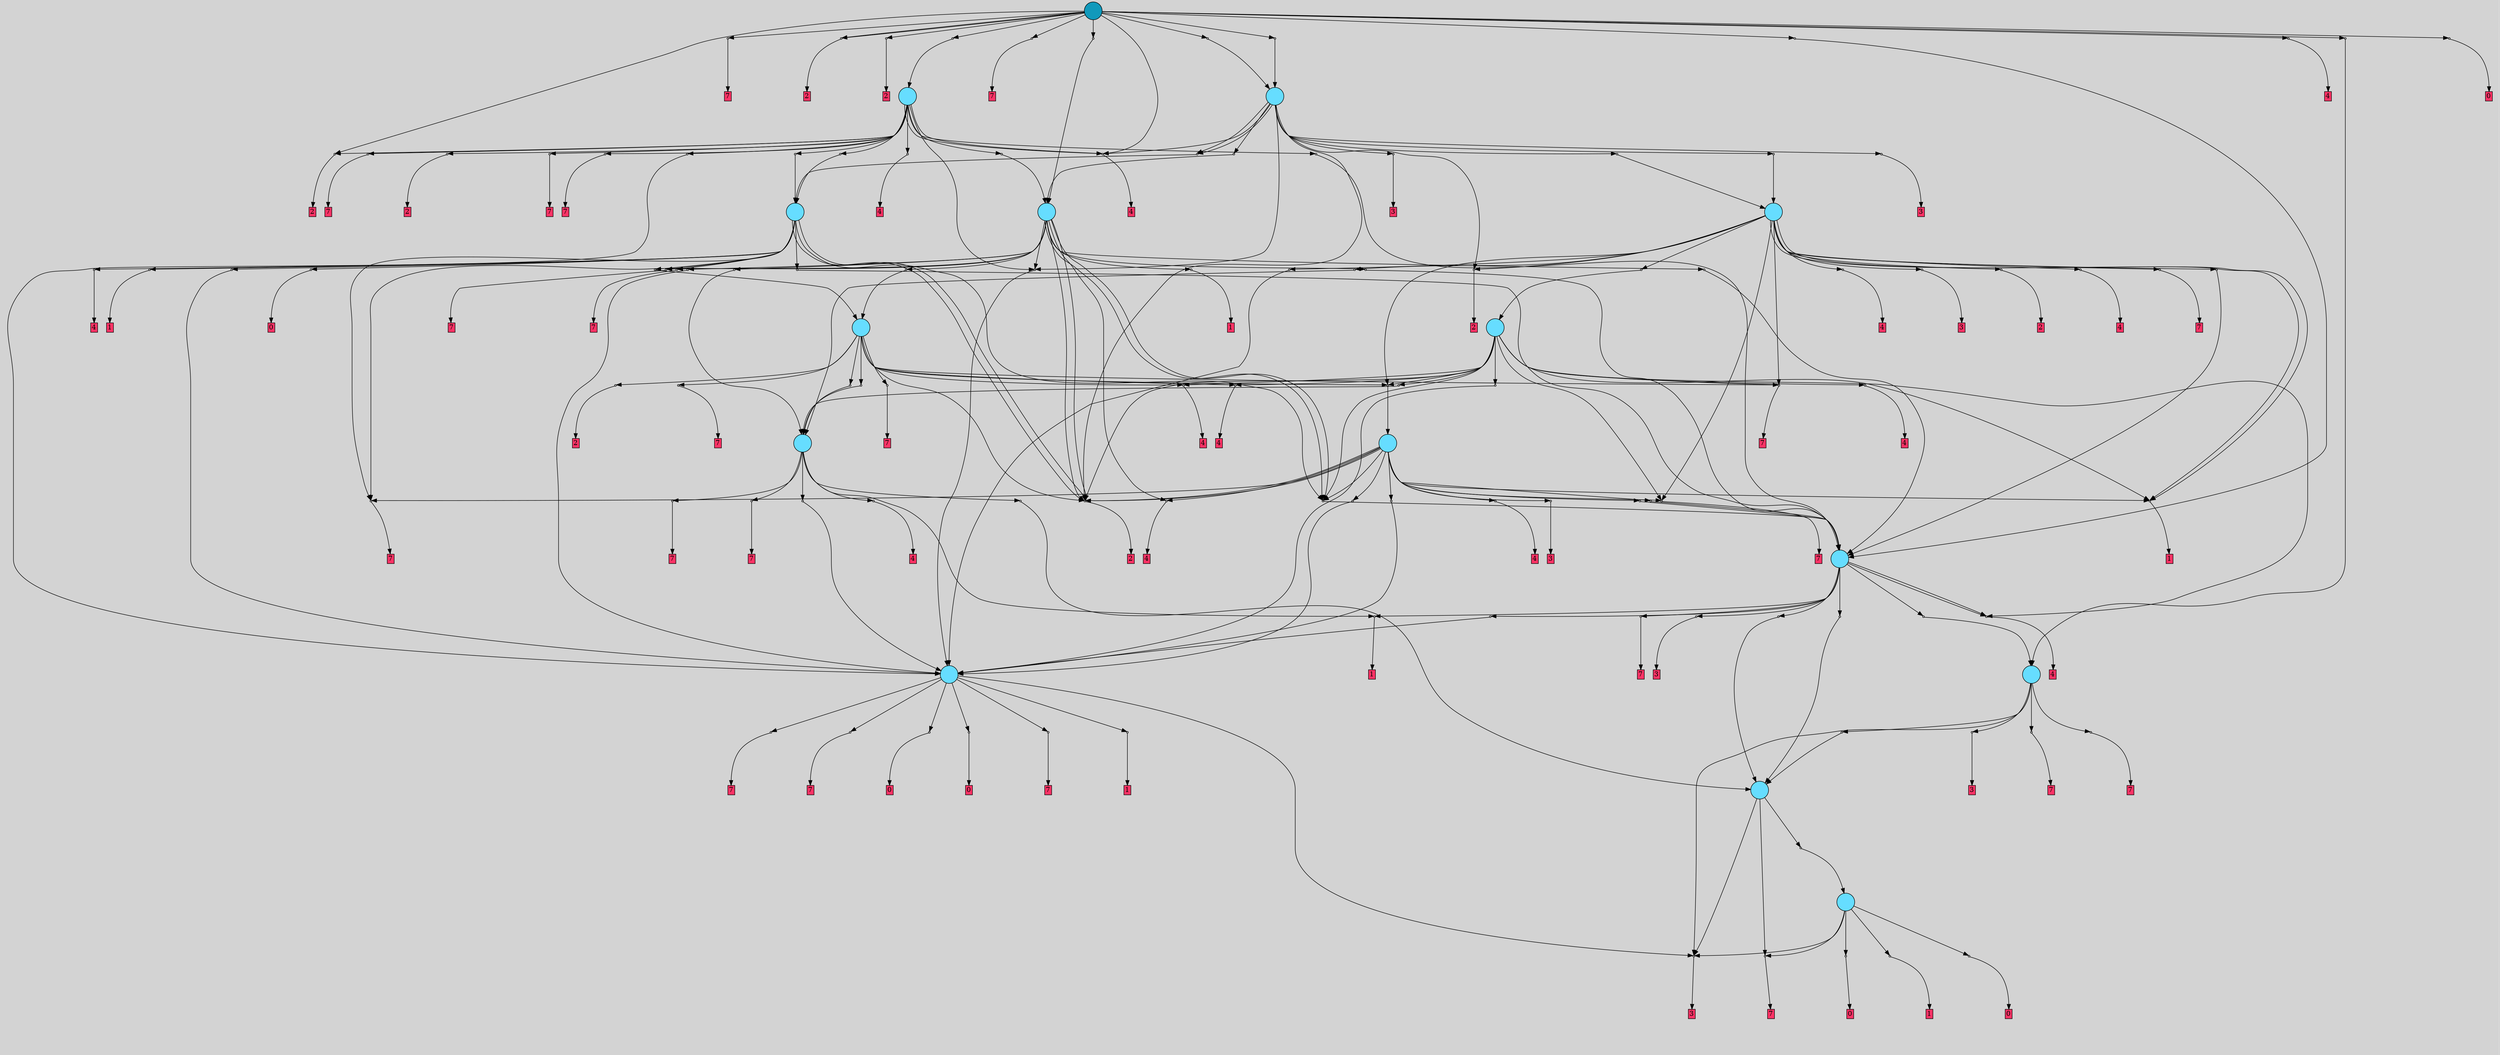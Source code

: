 // File exported with GEGELATI v1.3.1
// On the 2024-07-15 01:29:52
// With the MARL::MarlTPGGraphDotExporter
digraph{
	graph[pad = "0.212, 0.055" bgcolor = lightgray]
	node[shape=circle style = filled label = ""]
		T7202 [fillcolor="#66ddff"]
		T7214 [fillcolor="#66ddff"]
		T7224 [fillcolor="#66ddff"]
		T7238 [fillcolor="#66ddff"]
		T7292 [fillcolor="#66ddff"]
		T7295 [fillcolor="#66ddff"]
		T7431 [fillcolor="#66ddff"]
		T7435 [fillcolor="#66ddff"]
		T7449 [fillcolor="#66ddff"]
		T7476 [fillcolor="#66ddff"]
		T7501 [fillcolor="#66ddff"]
		T7512 [fillcolor="#66ddff"]
		T7742 [fillcolor="#66ddff"]
		T7767 [fillcolor="#66ddff"]
		T7969 [fillcolor="#1199bb"]
		P40337 [fillcolor="#cccccc" shape=point] //
		I40337 [shape=box style=invis label="5|1&1|2#2|5&#92;n3|7&4|0#1|4&#92;n5|2&3|5#3|5&#92;n3|3&2|3#1|7&#92;n2|0&1|6#2|1&#92;n3|7&4|4#2|6&#92;n0|6&0|5#2|0&#92;n0|2&0|2#3|5&#92;n2|7&3|4#4|6&#92;n1|3&2|6#0|6&#92;n"]
		P40337 -> I40337[style=invis]
		A29370 [fillcolor="#ff3366" shape=box margin=0.03 width=0 height=0 label="0"]
		T7202 -> P40337 -> A29370
		P40338 [fillcolor="#cccccc" shape=point] //
		I40338 [shape=box style=invis label="3|3&4|7#3|7&#92;n1|3&4|5#4|1&#92;n5|0&3|2#2|3&#92;n"]
		P40338 -> I40338[style=invis]
		A29371 [fillcolor="#ff3366" shape=box margin=0.03 width=0 height=0 label="1"]
		T7202 -> P40338 -> A29371
		P40339 [fillcolor="#cccccc" shape=point] //
		I40339 [shape=box style=invis label="2|0&3|1#2|4&#92;n2|6&4|2#2|3&#92;n5|6&1|2#3|2&#92;n1|2&2|7#2|0&#92;n8|4&2|7#2|1&#92;n0|0&1|2#3|5&#92;n8|4&1|4#0|6&#92;n1|7&0|2#0|1&#92;n5|1&0|5#0|5&#92;n3|6&1|7#3|6&#92;n"]
		P40339 -> I40339[style=invis]
		A29372 [fillcolor="#ff3366" shape=box margin=0.03 width=0 height=0 label="3"]
		T7202 -> P40339 -> A29372
		P40340 [fillcolor="#cccccc" shape=point] //
		I40340 [shape=box style=invis label="8|7&4|3#3|1&#92;n1|2&4|0#0|6&#92;n4|0&3|5#2|3&#92;n4|2&0|4#3|7&#92;n2|0&2|4#0|7&#92;n3|3&3|5#3|7&#92;n0|3&1|7#0|5&#92;n0|1&1|2#1|4&#92;n8|3&4|6#1|2&#92;n4|3&1|5#4|5&#92;n"]
		P40340 -> I40340[style=invis]
		A29373 [fillcolor="#ff3366" shape=box margin=0.03 width=0 height=0 label="7"]
		T7202 -> P40340 -> A29373
		P40341 [fillcolor="#cccccc" shape=point] //
		I40341 [shape=box style=invis label="5|1&1|2#2|5&#92;n3|7&4|0#1|4&#92;n5|2&3|5#3|5&#92;n3|3&2|3#1|7&#92;n2|0&1|6#2|1&#92;n2|7&3|4#4|6&#92;n0|6&0|5#2|0&#92;n0|2&0|2#3|5&#92;n3|7&4|4#2|6&#92;n1|3&0|6#0|6&#92;n"]
		P40341 -> I40341[style=invis]
		A29374 [fillcolor="#ff3366" shape=box margin=0.03 width=0 height=0 label="0"]
		T7202 -> P40341 -> A29374
		P40342 [fillcolor="#cccccc" shape=point] //
		I40342 [shape=box style=invis label="3|7&4|0#1|4&#92;n5|2&3|5#3|5&#92;n1|3&2|6#0|6&#92;n2|0&1|6#2|1&#92;n5|0&2|2#3|6&#92;n3|4&4|4#2|6&#92;n3|3&2|3#1|7&#92;n2|0&4|4#4|6&#92;n0|2&0|2#3|5&#92;n"]
		P40342 -> I40342[style=invis]
		T7214 -> P40342 -> T7202
		T7214 -> P40339
		T7214 -> P40340
		P40343 [fillcolor="#cccccc" shape=point] //
		I40343 [shape=box style=invis label="5|4&4|6#0|6&#92;n3|0&2|1#1|3&#92;n8|4&0|2#2|2&#92;n"]
		P40343 -> I40343[style=invis]
		A29375 [fillcolor="#ff3366" shape=box margin=0.03 width=0 height=0 label="0"]
		T7224 -> P40343 -> A29375
		P40344 [fillcolor="#cccccc" shape=point] //
		I40344 [shape=box style=invis label="5|1&4|1#1|3&#92;n0|5&0|2#3|7&#92;n0|3&0|5#0|1&#92;n4|6&0|3#3|3&#92;n1|1&0|1#3|7&#92;n7|0&2|1#0|5&#92;n3|5&2|0#2|7&#92;n7|4&0|7#4|5&#92;n"]
		P40344 -> I40344[style=invis]
		A29376 [fillcolor="#ff3366" shape=box margin=0.03 width=0 height=0 label="7"]
		T7224 -> P40344 -> A29376
		P40345 [fillcolor="#cccccc" shape=point] //
		I40345 [shape=box style=invis label="5|1&4|1#1|3&#92;n0|1&0|4#1|4&#92;n7|4&0|7#4|5&#92;n0|5&0|2#3|6&#92;n1|1&0|1#3|7&#92;n7|0&2|1#0|7&#92;n3|5&2|0#2|7&#92;n0|3&0|5#0|1&#92;n"]
		P40345 -> I40345[style=invis]
		A29377 [fillcolor="#ff3366" shape=box margin=0.03 width=0 height=0 label="7"]
		T7224 -> P40345 -> A29377
		T7224 -> P40339
		P40346 [fillcolor="#cccccc" shape=point] //
		I40346 [shape=box style=invis label="2|3&4|7#3|7&#92;n8|2&4|5#1|7&#92;n3|0&3|2#1|3&#92;n"]
		P40346 -> I40346[style=invis]
		A29378 [fillcolor="#ff3366" shape=box margin=0.03 width=0 height=0 label="1"]
		T7224 -> P40346 -> A29378
		P40347 [fillcolor="#cccccc" shape=point] //
		I40347 [shape=box style=invis label="5|1&1|2#2|5&#92;n3|7&4|0#1|4&#92;n5|2&3|5#3|5&#92;n2|7&3|4#4|6&#92;n2|0&1|6#2|1&#92;n3|7&4|4#2|6&#92;n0|6&0|5#2|0&#92;n0|2&0|7#3|5&#92;n3|3&2|3#1|7&#92;n1|3&2|6#0|6&#92;n"]
		P40347 -> I40347[style=invis]
		A29379 [fillcolor="#ff3366" shape=box margin=0.03 width=0 height=0 label="7"]
		T7224 -> P40347 -> A29379
		P40348 [fillcolor="#cccccc" shape=point] //
		I40348 [shape=box style=invis label="5|1&1|2#2|5&#92;n3|7&4|0#1|4&#92;n5|2&3|5#3|5&#92;n3|3&2|3#1|7&#92;n2|0&1|6#2|1&#92;n3|4&4|4#2|6&#92;n1|3&2|6#0|6&#92;n2|7&3|4#4|6&#92;n0|2&0|2#3|5&#92;n"]
		P40348 -> I40348[style=invis]
		A29380 [fillcolor="#ff3366" shape=box margin=0.03 width=0 height=0 label="0"]
		T7224 -> P40348 -> A29380
		P40349 [fillcolor="#cccccc" shape=point] //
		I40349 [shape=box style=invis label="3|0&2|1#4|3&#92;n5|4&4|6#0|6&#92;n2|1&0|7#0|6&#92;n8|4&3|2#2|2&#92;n"]
		P40349 -> I40349[style=invis]
		T7238 -> P40349 -> T7214
		P40350 [fillcolor="#cccccc" shape=point] //
		I40350 [shape=box style=invis label="2|0&3|1#2|4&#92;n2|6&4|2#2|3&#92;n5|5&2|7#3|7&#92;n5|6&1|2#3|2&#92;n1|2&2|7#2|0&#92;n8|4&1|4#0|6&#92;n0|0&1|2#3|5&#92;n8|4&2|7#2|1&#92;n5|1&0|5#0|5&#92;n3|6&1|7#3|6&#92;n"]
		P40350 -> I40350[style=invis]
		A29381 [fillcolor="#ff3366" shape=box margin=0.03 width=0 height=0 label="3"]
		T7238 -> P40350 -> A29381
		P40351 [fillcolor="#cccccc" shape=point] //
		I40351 [shape=box style=invis label="5|1&4|1#1|3&#92;n3|5&2|0#2|7&#92;n7|4&0|1#4|5&#92;n3|4&4|6#0|4&#92;n0|5&0|2#3|6&#92;n1|1&0|1#3|7&#92;n7|0&2|1#0|7&#92;n0|1&0|4#1|4&#92;n"]
		P40351 -> I40351[style=invis]
		A29382 [fillcolor="#ff3366" shape=box margin=0.03 width=0 height=0 label="7"]
		T7238 -> P40351 -> A29382
		T7238 -> P40339
		P40352 [fillcolor="#cccccc" shape=point] //
		I40352 [shape=box style=invis label="5|1&4|1#1|5&#92;n3|5&2|0#2|7&#92;n0|3&0|5#0|1&#92;n4|6&0|3#3|3&#92;n0|4&1|6#1|2&#92;n1|1&0|1#3|7&#92;n7|0&2|1#0|5&#92;n0|5&0|2#3|7&#92;n"]
		P40352 -> I40352[style=invis]
		A29383 [fillcolor="#ff3366" shape=box margin=0.03 width=0 height=0 label="7"]
		T7238 -> P40352 -> A29383
		P40353 [fillcolor="#cccccc" shape=point] //
		I40353 [shape=box style=invis label="7|4&0|7#4|5&#92;n0|6&2|2#2|6&#92;n0|3&0|5#0|1&#92;n5|1&4|1#1|3&#92;n1|1&0|6#3|7&#92;n0|0&2|1#0|5&#92;n3|5&2|0#2|7&#92;n4|1&0|7#0|3&#92;n5|3&1|6#1|1&#92;n"]
		P40353 -> I40353[style=invis]
		A29384 [fillcolor="#ff3366" shape=box margin=0.03 width=0 height=0 label="7"]
		T7292 -> P40353 -> A29384
		P40354 [fillcolor="#cccccc" shape=point] //
		I40354 [shape=box style=invis label="2|6&0|6#3|4&#92;n3|0&2|1#1|3&#92;n5|3&4|6#0|6&#92;n1|3&2|7#0|6&#92;n0|5&2|6#2|6&#92;n"]
		P40354 -> I40354[style=invis]
		T7292 -> P40354 -> T7214
		P40355 [fillcolor="#cccccc" shape=point] //
		I40355 [shape=box style=invis label="3|0&2|5#0|4&#92;n6|4&1|3#0|4&#92;n2|2&3|5#1|0&#92;n8|5&1|2#4|6&#92;n0|4&1|0#3|4&#92;n1|6&4|7#0|1&#92;n"]
		P40355 -> I40355[style=invis]
		A29385 [fillcolor="#ff3366" shape=box margin=0.03 width=0 height=0 label="4"]
		T7292 -> P40355 -> A29385
		P40356 [fillcolor="#cccccc" shape=point] //
		I40356 [shape=box style=invis label="7|2&1|3#1|2&#92;n5|3&0|1#0|6&#92;n1|1&2|7#0|6&#92;n0|5&2|6#2|6&#92;n2|6&2|6#3|4&#92;n0|5&0|5#4|5&#92;n"]
		P40356 -> I40356[style=invis]
		T7292 -> P40356 -> T7224
		P40357 [fillcolor="#cccccc" shape=point] //
		I40357 [shape=box style=invis label="2|6&4|3#2|6&#92;n4|6&0|4#2|5&#92;n6|6&4|2#2|1&#92;n8|5&0|3#4|4&#92;n1|3&4|5#4|1&#92;n"]
		P40357 -> I40357[style=invis]
		A29386 [fillcolor="#ff3366" shape=box margin=0.03 width=0 height=0 label="1"]
		T7292 -> P40357 -> A29386
		P40358 [fillcolor="#cccccc" shape=point] //
		I40358 [shape=box style=invis label="0|1&0|4#1|4&#92;n7|4&0|1#4|5&#92;n3|4&4|6#0|4&#92;n0|5&0|2#3|6&#92;n1|1&0|1#3|7&#92;n7|0&2|1#0|7&#92;n3|4&2|0#2|7&#92;n"]
		P40358 -> I40358[style=invis]
		A29387 [fillcolor="#ff3366" shape=box margin=0.03 width=0 height=0 label="7"]
		T7292 -> P40358 -> A29387
		P40359 [fillcolor="#cccccc" shape=point] //
		I40359 [shape=box style=invis label="2|0&3|1#2|4&#92;n2|6&4|2#2|3&#92;n5|6&1|2#3|2&#92;n1|2&2|7#2|0&#92;n8|0&2|7#2|1&#92;n0|0&1|2#3|5&#92;n8|4&1|4#0|6&#92;n1|7&0|2#0|1&#92;n3|6&1|7#3|6&#92;n5|1&0|5#0|5&#92;n"]
		P40359 -> I40359[style=invis]
		A29388 [fillcolor="#ff3366" shape=box margin=0.03 width=0 height=0 label="3"]
		T7295 -> P40359 -> A29388
		P40360 [fillcolor="#cccccc" shape=point] //
		I40360 [shape=box style=invis label="7|4&0|0#4|5&#92;n4|6&0|3#3|3&#92;n0|6&2|2#2|5&#92;n1|0&2|4#0|4&#92;n0|0&2|1#0|5&#92;n0|3&0|5#0|1&#92;n3|5&2|0#3|7&#92;n0|5&0|2#3|7&#92;n5|1&4|1#1|3&#92;n"]
		P40360 -> I40360[style=invis]
		A29389 [fillcolor="#ff3366" shape=box margin=0.03 width=0 height=0 label="7"]
		T7295 -> P40360 -> A29389
		P40361 [fillcolor="#cccccc" shape=point] //
		I40361 [shape=box style=invis label="3|0&2|5#0|4&#92;n0|4&1|0#4|4&#92;n2|2&3|5#1|0&#92;n8|5&1|2#4|6&#92;n1|6&2|7#0|1&#92;n6|4&1|3#0|4&#92;n"]
		P40361 -> I40361[style=invis]
		A29390 [fillcolor="#ff3366" shape=box margin=0.03 width=0 height=0 label="4"]
		T7295 -> P40361 -> A29390
		T7295 -> P40357
		P40362 [fillcolor="#cccccc" shape=point] //
		I40362 [shape=box style=invis label="3|4&2|1#1|5&#92;n5|4&4|6#0|6&#92;n4|2&3|3#1|2&#92;n"]
		P40362 -> I40362[style=invis]
		T7295 -> P40362 -> T7214
		P40363 [fillcolor="#cccccc" shape=point] //
		I40363 [shape=box style=invis label="8|0&1|3#4|1&#92;n6|4&3|2#1|5&#92;n3|0&4|7#3|6&#92;n3|6&4|7#4|6&#92;n5|5&3|2#2|3&#92;n6|5&0|2#4|6&#92;n"]
		P40363 -> I40363[style=invis]
		T7295 -> P40363 -> T7238
		P40364 [fillcolor="#cccccc" shape=point] //
		I40364 [shape=box style=invis label="4|1&3|2#4|7&#92;n0|5&2|6#2|6&#92;n7|2&1|3#1|2&#92;n1|1&2|7#0|6&#92;n5|3&0|6#0|6&#92;n5|6&2|6#3|4&#92;n"]
		P40364 -> I40364[style=invis]
		T7295 -> P40364 -> T7224
		P40365 [fillcolor="#cccccc" shape=point] //
		I40365 [shape=box style=invis label="5|4&4|6#0|6&#92;n3|0&2|6#1|3&#92;n2|5&3|3#0|0&#92;n"]
		P40365 -> I40365[style=invis]
		T7295 -> P40365 -> T7214
		T7295 -> P40361
		P40366 [fillcolor="#cccccc" shape=point] //
		I40366 [shape=box style=invis label="5|3&4|5#0|2&#92;n7|3&3|1#1|0&#92;n6|5&1|5#4|0&#92;n2|5&4|1#1|6&#92;n1|7&1|1#4|2&#92;n2|0&0|7#2|5&#92;n5|6&4|2#3|2&#92;n4|3&4|3#4|6&#92;n0|4&1|2#1|5&#92;n5|4&2|0#4|6&#92;n"]
		P40366 -> I40366[style=invis]
		A29391 [fillcolor="#ff3366" shape=box margin=0.03 width=0 height=0 label="7"]
		T7431 -> P40366 -> A29391
		P40367 [fillcolor="#cccccc" shape=point] //
		I40367 [shape=box style=invis label="0|5&4|0#3|4&#92;n3|1&1|3#4|6&#92;n2|0&0|1#2|5&#92;n6|5&2|4#4|4&#92;n3|6&1|7#0|6&#92;n2|5&4|1#1|6&#92;n5|3&4|5#0|2&#92;n5|6&1|2#0|2&#92;n2|6&3|6#0|0&#92;n5|5&4|0#4|5&#92;n"]
		P40367 -> I40367[style=invis]
		A29392 [fillcolor="#ff3366" shape=box margin=0.03 width=0 height=0 label="2"]
		T7431 -> P40367 -> A29392
		P40368 [fillcolor="#cccccc" shape=point] //
		I40368 [shape=box style=invis label="2|3&4|7#3|7&#92;n2|6&4|3#4|5&#92;n8|2&4|5#1|7&#92;n3|0&3|2#1|3&#92;n"]
		P40368 -> I40368[style=invis]
		A29393 [fillcolor="#ff3366" shape=box margin=0.03 width=0 height=0 label="1"]
		T7431 -> P40368 -> A29393
		P40369 [fillcolor="#cccccc" shape=point] //
		I40369 [shape=box style=invis label="3|0&2|5#0|4&#92;n6|4&1|3#0|4&#92;n8|5&1|2#4|6&#92;n2|7&3|5#1|0&#92;n0|4&1|0#3|4&#92;n1|6&4|7#0|1&#92;n"]
		P40369 -> I40369[style=invis]
		A29394 [fillcolor="#ff3366" shape=box margin=0.03 width=0 height=0 label="4"]
		T7431 -> P40369 -> A29394
		P40370 [fillcolor="#cccccc" shape=point] //
		I40370 [shape=box style=invis label="4|4&1|0#4|4&#92;n8|5&1|2#4|6&#92;n1|0&2|7#0|1&#92;n3|0&2|5#0|4&#92;n4|7&1|2#0|5&#92;n"]
		P40370 -> I40370[style=invis]
		A29395 [fillcolor="#ff3366" shape=box margin=0.03 width=0 height=0 label="4"]
		T7431 -> P40370 -> A29395
		P40371 [fillcolor="#cccccc" shape=point] //
		I40371 [shape=box style=invis label="2|0&3|1#2|4&#92;n1|7&0|2#0|4&#92;n0|0&1|2#3|5&#92;n2|6&4|2#2|3&#92;n3|5&1|7#3|6&#92;n0|5&1|2#1|1&#92;n8|0&2|7#2|1&#92;n5|6&1|2#3|2&#92;n7|0&3|7#4|2&#92;n"]
		P40371 -> I40371[style=invis]
		T7431 -> P40371 -> T7295
		P40372 [fillcolor="#cccccc" shape=point] //
		I40372 [shape=box style=invis label="7|4&0|6#4|5&#92;n1|1&0|6#3|7&#92;n0|3&0|5#1|1&#92;n3|7&4|0#2|7&#92;n3|5&3|7#2|6&#92;n0|0&2|1#0|5&#92;n4|1&0|0#0|3&#92;n0|5&0|2#3|7&#92;n5|1&4|1#1|3&#92;n"]
		P40372 -> I40372[style=invis]
		A29396 [fillcolor="#ff3366" shape=box margin=0.03 width=0 height=0 label="7"]
		T7431 -> P40372 -> A29396
		P40373 [fillcolor="#cccccc" shape=point] //
		I40373 [shape=box style=invis label="2|0&2|6#1|5&#92;n5|1&3|5#0|0&#92;n3|6&1|6#0|6&#92;n2|6&1|1#2|0&#92;n5|2&4|1#2|3&#92;n5|3&4|5#0|2&#92;n7|6&4|2#1|3&#92;n6|5&1|5#4|0&#92;n2|3&4|6#1|6&#92;n2|4&1|4#4|4&#92;n"]
		P40373 -> I40373[style=invis]
		A29397 [fillcolor="#ff3366" shape=box margin=0.03 width=0 height=0 label="3"]
		T7431 -> P40373 -> A29397
		P40374 [fillcolor="#cccccc" shape=point] //
		I40374 [shape=box style=invis label="5|1&0|0#0|5&#92;n5|6&1|2#3|2&#92;n2|0&3|1#2|4&#92;n2|6&4|2#1|3&#92;n1|2&2|7#2|0&#92;n0|0&1|2#3|5&#92;n8|0&2|7#2|1&#92;n3|6&1|7#3|6&#92;n1|7&0|2#0|1&#92;n7|0&3|7#4|5&#92;n"]
		P40374 -> I40374[style=invis]
		T7431 -> P40374 -> T7295
		T7431 -> P40367
		P40375 [fillcolor="#cccccc" shape=point] //
		I40375 [shape=box style=invis label="3|5&3|0#3|7&#92;n7|0&1|7#3|3&#92;n4|5&2|6#1|3&#92;n5|3&0|1#0|4&#92;n1|7&1|3#1|7&#92;n7|2&4|6#1|2&#92;n2|3&2|1#3|7&#92;n2|0&2|6#4|3&#92;n"]
		P40375 -> I40375[style=invis]
		T7431 -> P40375 -> T7224
		P40376 [fillcolor="#cccccc" shape=point] //
		I40376 [shape=box style=invis label="3|5&3|0#3|7&#92;n7|0&1|7#3|3&#92;n4|5&2|6#1|1&#92;n5|3&0|1#0|4&#92;n7|2&4|6#1|2&#92;n1|7&1|3#1|7&#92;n2|3&2|1#3|7&#92;n2|0&2|6#4|3&#92;n"]
		P40376 -> I40376[style=invis]
		T7431 -> P40376 -> T7224
		P40377 [fillcolor="#cccccc" shape=point] //
		I40377 [shape=box style=invis label="2|0&3|1#2|4&#92;n5|6&1|2#3|2&#92;n7|0&3|7#4|2&#92;n2|6&4|2#2|3&#92;n1|2&2|7#2|0&#92;n0|0&1|2#3|5&#92;n8|0&2|7#2|1&#92;n1|7&0|2#0|1&#92;n3|6&1|7#3|6&#92;n5|1&0|0#0|5&#92;n"]
		P40377 -> I40377[style=invis]
		T7431 -> P40377 -> T7295
		T7435 -> P40368
		P40378 [fillcolor="#cccccc" shape=point] //
		I40378 [shape=box style=invis label="5|3&0|1#0|4&#92;n3|0&3|5#3|7&#92;n5|6&0|5#3|3&#92;n7|2&3|0#3|3&#92;n1|2&0|5#3|7&#92;n4|1&2|1#4|0&#92;n"]
		P40378 -> I40378[style=invis]
		T7435 -> P40378 -> T7224
		P40379 [fillcolor="#cccccc" shape=point] //
		I40379 [shape=box style=invis label="3|0&2|5#0|4&#92;n6|4&1|3#0|4&#92;n2|7&3|5#1|0&#92;n5|7&2|7#1|5&#92;n8|5&1|2#4|6&#92;n0|4&1|0#3|4&#92;n1|6&3|7#0|1&#92;n"]
		P40379 -> I40379[style=invis]
		A29398 [fillcolor="#ff3366" shape=box margin=0.03 width=0 height=0 label="4"]
		T7435 -> P40379 -> A29398
		P40380 [fillcolor="#cccccc" shape=point] //
		I40380 [shape=box style=invis label="7|4&0|6#4|5&#92;n0|3&0|5#1|1&#92;n3|7&4|0#2|7&#92;n5|5&3|7#2|6&#92;n0|5&0|2#3|7&#92;n4|1&0|0#0|3&#92;n0|0&2|1#0|5&#92;n5|1&4|1#1|3&#92;n"]
		P40380 -> I40380[style=invis]
		A29399 [fillcolor="#ff3366" shape=box margin=0.03 width=0 height=0 label="7"]
		T7435 -> P40380 -> A29399
		P40381 [fillcolor="#cccccc" shape=point] //
		I40381 [shape=box style=invis label="3|0&0|5#0|4&#92;n6|4&4|7#4|4&#92;n0|4&1|0#4|4&#92;n8|0&4|3#2|5&#92;n2|2&3|5#1|0&#92;n8|5&1|2#4|6&#92;n1|6&2|7#0|1&#92;n"]
		P40381 -> I40381[style=invis]
		T7435 -> P40381 -> T7431
		P40382 [fillcolor="#cccccc" shape=point] //
		I40382 [shape=box style=invis label="8|5&1|2#4|6&#92;n6|4&1|3#0|5&#92;n2|2&3|5#4|0&#92;n3|0&2|5#0|4&#92;n0|4&1|0#4|4&#92;n"]
		P40382 -> I40382[style=invis]
		A29400 [fillcolor="#ff3366" shape=box margin=0.03 width=0 height=0 label="4"]
		T7435 -> P40382 -> A29400
		T7435 -> P40367
		T7435 -> P40377
		P40383 [fillcolor="#cccccc" shape=point] //
		I40383 [shape=box style=invis label="2|5&3|1#2|4&#92;n5|6&1|2#3|2&#92;n8|0&2|7#2|1&#92;n3|6&1|7#3|6&#92;n0|0&1|2#3|5&#92;n1|7&0|2#0|1&#92;n2|6&4|2#2|4&#92;n7|0&3|7#4|1&#92;n5|1&0|0#0|4&#92;n"]
		P40383 -> I40383[style=invis]
		T7435 -> P40383 -> T7292
		T7435 -> P40372
		T7435 -> P40361
		P40384 [fillcolor="#cccccc" shape=point] //
		I40384 [shape=box style=invis label="3|0&2|5#0|4&#92;n0|4&1|0#4|4&#92;n2|2&3|5#1|0&#92;n6|0&1|3#0|4&#92;n1|6&2|7#0|1&#92;n8|5&1|2#4|6&#92;n"]
		P40384 -> I40384[style=invis]
		A29401 [fillcolor="#ff3366" shape=box margin=0.03 width=0 height=0 label="4"]
		T7435 -> P40384 -> A29401
		T7449 -> P40379
		T7449 -> P40380
		T7449 -> P40381
		P40385 [fillcolor="#cccccc" shape=point] //
		I40385 [shape=box style=invis label="0|5&1|0#3|4&#92;n5|6&1|7#3|0&#92;n2|0&0|1#2|5&#92;n5|5&4|0#4|5&#92;n3|6&1|7#0|6&#92;n2|5&4|1#1|6&#92;n5|3&4|5#0|2&#92;n5|6&1|2#0|2&#92;n2|6&3|6#0|0&#92;n6|5&2|4#4|4&#92;n"]
		P40385 -> I40385[style=invis]
		A29402 [fillcolor="#ff3366" shape=box margin=0.03 width=0 height=0 label="2"]
		T7449 -> P40385 -> A29402
		P40386 [fillcolor="#cccccc" shape=point] //
		I40386 [shape=box style=invis label="2|5&3|1#2|4&#92;n8|0&2|7#2|1&#92;n5|6&1|2#3|2&#92;n3|6&1|7#3|6&#92;n0|2&1|2#3|5&#92;n2|6&4|2#2|4&#92;n7|0&3|7#4|1&#92;n5|1&0|0#0|4&#92;n"]
		P40386 -> I40386[style=invis]
		T7449 -> P40386 -> T7292
		T7449 -> P40384
		P40387 [fillcolor="#cccccc" shape=point] //
		I40387 [shape=box style=invis label="4|1&0|7#0|3&#92;n8|3&0|5#0|1&#92;n7|4&0|7#4|5&#92;n6|0&4|7#2|0&#92;n0|0&2|1#0|1&#92;n6|7&3|4#4|4&#92;n1|1&0|6#1|1&#92;n0|6&2|0#2|6&#92;n"]
		P40387 -> I40387[style=invis]
		A29403 [fillcolor="#ff3366" shape=box margin=0.03 width=0 height=0 label="7"]
		T7449 -> P40387 -> A29403
		P40388 [fillcolor="#cccccc" shape=point] //
		I40388 [shape=box style=invis label="5|0&4|1#1|3&#92;n6|0&4|7#2|0&#92;n8|3&0|5#0|1&#92;n7|4&0|7#4|5&#92;n0|0&2|1#0|5&#92;n5|0&0|6#1|5&#92;n4|1&0|7#0|3&#92;n1|1&0|6#1|7&#92;n0|6&2|0#2|6&#92;n"]
		P40388 -> I40388[style=invis]
		A29404 [fillcolor="#ff3366" shape=box margin=0.03 width=0 height=0 label="7"]
		T7449 -> P40388 -> A29404
		P40389 [fillcolor="#cccccc" shape=point] //
		I40389 [shape=box style=invis label="1|6&3|7#4|1&#92;n8|4&2|7#2|1&#92;n8|4&1|1#0|6&#92;n3|4&1|1#1|5&#92;n5|6&1|2#3|2&#92;n5|0&4|3#0|0&#92;n0|4&0|7#3|2&#92;n5|1&1|5#4|3&#92;n5|3&0|1#0|0&#92;n7|3&3|2#1|2&#92;n"]
		P40389 -> I40389[style=invis]
		T7449 -> P40389 -> T7292
		T7449 -> P40367
		T7476 -> P40368
		P40390 [fillcolor="#cccccc" shape=point] //
		I40390 [shape=box style=invis label="1|2&0|5#3|7&#92;n3|0&3|5#3|7&#92;n1|0&1|3#4|1&#92;n5|6&0|5#3|3&#92;n4|1&2|3#4|0&#92;n"]
		P40390 -> I40390[style=invis]
		T7476 -> P40390 -> T7224
		T7476 -> P40380
		T7476 -> P40381
		P40391 [fillcolor="#cccccc" shape=point] //
		I40391 [shape=box style=invis label="0|5&4|0#3|4&#92;n5|3&4|5#0|2&#92;n2|6&3|6#0|0&#92;n8|4&1|4#2|5&#92;n6|5&2|4#4|4&#92;n2|5&4|1#1|6&#92;n5|5&4|7#4|5&#92;n5|6&1|2#0|2&#92;n6|2&4|0#4|1&#92;n2|0&1|1#2|5&#92;n"]
		P40391 -> I40391[style=invis]
		A29405 [fillcolor="#ff3366" shape=box margin=0.03 width=0 height=0 label="2"]
		T7476 -> P40391 -> A29405
		P40392 [fillcolor="#cccccc" shape=point] //
		I40392 [shape=box style=invis label="6|6&1|2#3|2&#92;n2|2&1|7#0|4&#92;n0|6&1|4#0|2&#92;n1|2&2|7#2|0&#92;n6|2&3|1#2|4&#92;n3|6&1|7#3|6&#92;n"]
		P40392 -> I40392[style=invis]
		T7476 -> P40392 -> T7295
		P40393 [fillcolor="#cccccc" shape=point] //
		I40393 [shape=box style=invis label="6|4&1|3#0|4&#92;n8|7&0|7#1|1&#92;n0|4&0|0#4|4&#92;n2|2&3|5#1|0&#92;n8|5&1|2#4|6&#92;n3|0&2|5#0|4&#92;n"]
		P40393 -> I40393[style=invis]
		A29406 [fillcolor="#ff3366" shape=box margin=0.03 width=0 height=0 label="4"]
		T7476 -> P40393 -> A29406
		P40394 [fillcolor="#cccccc" shape=point] //
		I40394 [shape=box style=invis label="1|6&2|4#0|0&#92;n3|2&2|4#0|3&#92;n8|7&4|4#1|4&#92;n5|4&4|6#0|6&#92;n8|3&0|7#2|1&#92;n"]
		P40394 -> I40394[style=invis]
		T7476 -> P40394 -> T7435
		P40395 [fillcolor="#cccccc" shape=point] //
		I40395 [shape=box style=invis label="8|4&2|7#2|1&#92;n1|1&1|5#4|7&#92;n7|3&3|2#1|2&#92;n0|1&4|6#0|2&#92;n5|0&2|3#4|0&#92;n5|6&1|2#3|2&#92;n3|4&1|1#1|4&#92;n0|4&0|7#3|2&#92;n5|1&1|5#4|3&#92;n1|6&3|7#4|1&#92;n"]
		P40395 -> I40395[style=invis]
		T7476 -> P40395 -> T7292
		P40396 [fillcolor="#cccccc" shape=point] //
		I40396 [shape=box style=invis label="2|0&0|1#2|5&#92;n3|6&1|7#0|6&#92;n2|5&4|1#1|6&#92;n0|0&1|2#1|5&#92;n5|6&1|2#3|2&#92;n6|5&1|5#4|0&#92;n7|6&4|2#1|4&#92;n5|3&4|3#0|2&#92;n1|7&1|1#4|2&#92;n2|6&1|1#2|0&#92;n"]
		P40396 -> I40396[style=invis]
		A29407 [fillcolor="#ff3366" shape=box margin=0.03 width=0 height=0 label="3"]
		T7476 -> P40396 -> A29407
		T7476 -> P40368
		T7476 -> P40372
		P40397 [fillcolor="#cccccc" shape=point] //
		I40397 [shape=box style=invis label="5|0&0|6#1|2&#92;n5|6&4|0#4|4&#92;n3|6&1|7#0|6&#92;n5|2&4|5#0|2&#92;n6|5&2|4#4|4&#92;n1|7&4|0#3|4&#92;n2|5&4|1#2|6&#92;n2|6&3|4#0|0&#92;n5|6&1|2#3|2&#92;n"]
		P40397 -> I40397[style=invis]
		A29408 [fillcolor="#ff3366" shape=box margin=0.03 width=0 height=0 label="2"]
		T7476 -> P40397 -> A29408
		P40398 [fillcolor="#cccccc" shape=point] //
		I40398 [shape=box style=invis label="2|7&3|2#3|0&#92;n3|0&2|5#0|4&#92;n8|5&1|2#4|6&#92;n2|2&3|5#1|0&#92;n4|2&1|7#0|7&#92;n6|4&1|3#0|4&#92;n"]
		P40398 -> I40398[style=invis]
		A29409 [fillcolor="#ff3366" shape=box margin=0.03 width=0 height=0 label="4"]
		T7476 -> P40398 -> A29409
		P40399 [fillcolor="#cccccc" shape=point] //
		I40399 [shape=box style=invis label="3|5&2|0#2|7&#92;n4|6&0|3#3|3&#92;n5|1&4|1#1|3&#92;n7|4&0|7#4|5&#92;n1|1&0|6#4|7&#92;n0|0&2|1#0|5&#92;n0|3&0|5#2|1&#92;n4|1&0|0#0|3&#92;n0|5&0|2#3|7&#92;n0|6&2|2#2|6&#92;n"]
		P40399 -> I40399[style=invis]
		A29410 [fillcolor="#ff3366" shape=box margin=0.03 width=0 height=0 label="7"]
		T7476 -> P40399 -> A29410
		T7501 -> P40367
		P40400 [fillcolor="#cccccc" shape=point] //
		I40400 [shape=box style=invis label="7|7&2|4#3|4&#92;n4|5&4|4#0|3&#92;n7|0&4|1#4|6&#92;n4|5&1|5#3|0&#92;n0|0&0|7#1|6&#92;n"]
		P40400 -> I40400[style=invis]
		A29411 [fillcolor="#ff3366" shape=box margin=0.03 width=0 height=0 label="1"]
		T7501 -> P40400 -> A29411
		P40401 [fillcolor="#cccccc" shape=point] //
		I40401 [shape=box style=invis label="2|0&2|6#4|4&#92;n7|0&1|7#3|3&#92;n3|5&3|6#3|7&#92;n4|3&2|6#1|3&#92;n1|6&1|3#1|7&#92;n5|3&0|1#0|4&#92;n8|5&1|6#4|3&#92;n7|2&4|6#1|2&#92;n"]
		P40401 -> I40401[style=invis]
		A29412 [fillcolor="#ff3366" shape=box margin=0.03 width=0 height=0 label="0"]
		T7501 -> P40401 -> A29412
		P40402 [fillcolor="#cccccc" shape=point] //
		I40402 [shape=box style=invis label="1|1&0|6#3|7&#92;n7|4&0|6#4|5&#92;n0|3&0|5#1|1&#92;n3|2&0|0#0|5&#92;n3|7&4|0#3|4&#92;n4|1&0|0#0|3&#92;n3|5&3|7#2|6&#92;n0|0&2|1#0|5&#92;n0|5&0|2#3|7&#92;n5|1&4|1#2|3&#92;n"]
		P40402 -> I40402[style=invis]
		A29413 [fillcolor="#ff3366" shape=box margin=0.03 width=0 height=0 label="7"]
		T7501 -> P40402 -> A29413
		T7501 -> P40377
		P40403 [fillcolor="#cccccc" shape=point] //
		I40403 [shape=box style=invis label="3|0&2|5#0|4&#92;n8|5&1|2#4|6&#92;n0|4&1|0#4|4&#92;n1|6&2|7#0|4&#92;n6|4&1|3#0|4&#92;n"]
		P40403 -> I40403[style=invis]
		A29414 [fillcolor="#ff3366" shape=box margin=0.03 width=0 height=0 label="4"]
		T7501 -> P40403 -> A29414
		P40404 [fillcolor="#cccccc" shape=point] //
		I40404 [shape=box style=invis label="3|5&2|0#2|7&#92;n3|0&0|3#4|5&#92;n7|4&0|7#4|5&#92;n0|1&0|6#4|7&#92;n0|0&2|1#0|5&#92;n4|6&0|3#3|3&#92;n4|1&2|0#0|3&#92;n5|1&4|1#1|3&#92;n0|5&0|2#0|7&#92;n0|6&2|2#2|6&#92;n"]
		P40404 -> I40404[style=invis]
		A29415 [fillcolor="#ff3366" shape=box margin=0.03 width=0 height=0 label="7"]
		T7501 -> P40404 -> A29415
		T7501 -> P40366
		P40405 [fillcolor="#cccccc" shape=point] //
		I40405 [shape=box style=invis label="7|4&0|7#1|5&#92;n8|2&1|1#1|3&#92;n5|3&1|6#1|1&#92;n0|3&0|5#0|1&#92;n5|0&4|1#1|3&#92;n1|1&0|6#3|7&#92;n0|6&2|2#2|6&#92;n3|5&2|0#2|7&#92;n4|1&0|7#0|3&#92;n0|0&2|1#0|5&#92;n"]
		P40405 -> I40405[style=invis]
		T7501 -> P40405 -> T7449
		P40406 [fillcolor="#cccccc" shape=point] //
		I40406 [shape=box style=invis label="4|3&2|6#1|3&#92;n7|0&1|7#3|3&#92;n3|5&3|0#3|7&#92;n5|3&0|1#0|4&#92;n1|6&1|3#1|7&#92;n2|0&2|6#4|4&#92;n8|5&4|6#4|3&#92;n7|2&4|6#1|2&#92;n"]
		P40406 -> I40406[style=invis]
		T7501 -> P40406 -> T7224
		P40407 [fillcolor="#cccccc" shape=point] //
		I40407 [shape=box style=invis label="6|6&1|4#3|3&#92;n0|0&3|1#2|4&#92;n0|0&3|2#3|5&#92;n8|0&2|7#2|1&#92;n5|1&0|0#0|5&#92;n7|0&3|7#4|2&#92;n3|6&1|7#3|6&#92;n1|6&1|2#3|2&#92;n6|1&4|7#1|3&#92;n"]
		P40407 -> I40407[style=invis]
		T7501 -> P40407 -> T7295
		T7501 -> P40367
		T7512 -> P40367
		P40408 [fillcolor="#cccccc" shape=point] //
		I40408 [shape=box style=invis label="7|7&2|4#3|4&#92;n7|5&4|4#0|3&#92;n7|0&4|1#4|6&#92;n0|0&0|7#1|6&#92;n7|3&2|7#1|6&#92;n4|5&1|5#3|0&#92;n"]
		P40408 -> I40408[style=invis]
		A29416 [fillcolor="#ff3366" shape=box margin=0.03 width=0 height=0 label="1"]
		T7512 -> P40408 -> A29416
		P40409 [fillcolor="#cccccc" shape=point] //
		I40409 [shape=box style=invis label="5|3&0|1#0|4&#92;n7|0&1|7#3|3&#92;n3|5&3|0#3|7&#92;n4|3&2|6#1|3&#92;n1|6&1|3#1|7&#92;n2|0&2|6#4|4&#92;n8|5&1|6#4|3&#92;n7|2&4|6#1|2&#92;n"]
		P40409 -> I40409[style=invis]
		T7512 -> P40409 -> T7224
		P40410 [fillcolor="#cccccc" shape=point] //
		I40410 [shape=box style=invis label="1|7&1|2#0|1&#92;n6|6&2|6#3|0&#92;n2|0&3|1#2|4&#92;n0|0&1|2#3|5&#92;n2|6&4|4#2|7&#92;n8|0&0|6#3|6&#92;n5|1&2|0#0|4&#92;n3|6&1|7#3|6&#92;n7|0&3|7#4|2&#92;n"]
		P40410 -> I40410[style=invis]
		T7512 -> P40410 -> T7295
		T7512 -> P40402
		T7512 -> P40377
		T7512 -> P40404
		T7512 -> P40367
		T7512 -> P40366
		T7512 -> P40377
		P40411 [fillcolor="#cccccc" shape=point] //
		I40411 [shape=box style=invis label="7|4&0|7#1|5&#92;n8|2&1|1#1|3&#92;n5|3&1|6#1|1&#92;n0|3&0|5#0|1&#92;n5|0&4|1#1|3&#92;n1|1&0|6#3|7&#92;n0|6&2|2#2|6&#92;n4|1&0|7#0|3&#92;n3|5&2|0#2|2&#92;n0|0&2|1#0|5&#92;n"]
		P40411 -> I40411[style=invis]
		T7512 -> P40411 -> T7449
		P40412 [fillcolor="#cccccc" shape=point] //
		I40412 [shape=box style=invis label="3|6&0|6#0|6&#92;n2|5&0|4#4|2&#92;n1|7&2|7#3|6&#92;n4|0&2|6#3|7&#92;n8|5&2|7#2|1&#92;n8|5&4|6#3|5&#92;n6|7&1|2#0|3&#92;n1|7&0|6#0|0&#92;n0|5&3|3#0|3&#92;n1|7&4|7#4|0&#92;n"]
		P40412 -> I40412[style=invis]
		T7512 -> P40412 -> T7292
		P40413 [fillcolor="#cccccc" shape=point] //
		I40413 [shape=box style=invis label="1|6&1|3#1|7&#92;n7|0&1|7#3|3&#92;n3|5&3|0#3|7&#92;n5|3&0|6#0|4&#92;n4|3&2|6#1|3&#92;n2|0&2|6#4|4&#92;n8|5&4|6#4|3&#92;n7|2&4|6#1|2&#92;n"]
		P40413 -> I40413[style=invis]
		T7512 -> P40413 -> T7224
		P40414 [fillcolor="#cccccc" shape=point] //
		I40414 [shape=box style=invis label="0|0&3|1#2|4&#92;n0|0&1|2#3|5&#92;n8|0&2|7#2|1&#92;n1|6&1|2#3|2&#92;n7|0&3|7#4|2&#92;n3|6&1|7#3|6&#92;n5|1&0|0#0|5&#92;n6|1&4|7#1|3&#92;n"]
		P40414 -> I40414[style=invis]
		T7512 -> P40414 -> T7295
		T7512 -> P40369
		P40415 [fillcolor="#cccccc" shape=point] //
		I40415 [shape=box style=invis label="6|0&4|2#3|5&#92;n0|2&3|6#1|3&#92;n7|0&1|7#4|1&#92;n5|1&0|0#0|2&#92;n2|0&3|5#2|4&#92;n1|2&2|0#4|0&#92;n3|2&3|3#3|4&#92;n0|1&3|7#1|6&#92;n"]
		P40415 -> I40415[style=invis]
		T7742 -> P40415 -> T7476
		T7742 -> P40409
		P40416 [fillcolor="#cccccc" shape=point] //
		I40416 [shape=box style=invis label="5|3&0|0#0|4&#92;n0|0&0|7#4|5&#92;n2|0&3|6#2|4&#92;n7|0&1|7#4|1&#92;n5|6&1|2#3|2&#92;n0|2&3|6#1|3&#92;n2|6&4|2#2|4&#92;n2|0&0|2#4|6&#92;n7|7&0|2#0|1&#92;n"]
		P40416 -> I40416[style=invis]
		T7742 -> P40416 -> T7501
		P40417 [fillcolor="#cccccc" shape=point] //
		I40417 [shape=box style=invis label="2|2&0|4#3|7&#92;n8|4&3|1#1|2&#92;n5|0&1|3#2|6&#92;n8|2&1|6#0|3&#92;n"]
		P40417 -> I40417[style=invis]
		A29417 [fillcolor="#ff3366" shape=box margin=0.03 width=0 height=0 label="3"]
		T7742 -> P40417 -> A29417
		P40418 [fillcolor="#cccccc" shape=point] //
		I40418 [shape=box style=invis label="6|1&4|7#2|2&#92;n6|2&1|0#4|1&#92;n5|6&1|2#0|7&#92;n5|5&2|4#0|3&#92;n5|4&1|3#2|0&#92;n7|4&2|5#2|0&#92;n8|1&0|2#4|6&#92;n5|5&0|5#4|2&#92;n4|1&3|2#2|0&#92;n7|0&2|2#4|0&#92;n"]
		P40418 -> I40418[style=invis]
		A29418 [fillcolor="#ff3366" shape=box margin=0.03 width=0 height=0 label="3"]
		T7742 -> P40418 -> A29418
		P40419 [fillcolor="#cccccc" shape=point] //
		I40419 [shape=box style=invis label="0|4&1|0#4|4&#92;n1|6&2|7#0|1&#92;n3|0&2|5#0|4&#92;n0|0&1|3#0|4&#92;n8|1&3|2#2|1&#92;n8|5&1|2#4|6&#92;n"]
		P40419 -> I40419[style=invis]
		A29419 [fillcolor="#ff3366" shape=box margin=0.03 width=0 height=0 label="4"]
		T7742 -> P40419 -> A29419
		P40420 [fillcolor="#cccccc" shape=point] //
		I40420 [shape=box style=invis label="2|1&0|1#2|5&#92;n2|3&3|7#3|1&#92;n5|1&1|2#0|2&#92;n3|1&1|3#4|6&#92;n2|0&4|4#3|4&#92;n1|2&0|4#4|1&#92;n3|4&0|7#0|6&#92;n6|5&2|0#4|4&#92;n2|6&3|6#0|0&#92;n5|5&4|0#4|5&#92;n"]
		P40420 -> I40420[style=invis]
		T7742 -> P40420 -> T7512
		T7742 -> P40391
		T7742 -> P40416
		P40421 [fillcolor="#cccccc" shape=point] //
		I40421 [shape=box style=invis label="3|6&0|4#2|1&#92;n5|6&2|0#0|1&#92;n5|3&1|0#0|7&#92;n0|5&1|7#3|4&#92;n3|0&1|7#3|3&#92;n3|2&3|3#2|7&#92;n1|2&3|3#4|2&#92;n6|4&3|7#0|5&#92;n1|4&2|1#3|5&#92;n5|1&3|0#0|4&#92;n"]
		P40421 -> I40421[style=invis]
		T7742 -> P40421 -> T7476
		T7742 -> P40367
		P40422 [fillcolor="#cccccc" shape=point] //
		I40422 [shape=box style=invis label="2|1&0|1#2|5&#92;n3|1&1|3#4|6&#92;n5|1&1|2#0|2&#92;n2|3&3|7#3|1&#92;n2|0&4|4#3|4&#92;n0|2&0|4#4|1&#92;n3|4&0|7#0|6&#92;n6|5&2|0#4|4&#92;n2|6&3|6#0|0&#92;n5|5&4|0#4|5&#92;n"]
		P40422 -> I40422[style=invis]
		T7767 -> P40422 -> T7512
		P40423 [fillcolor="#cccccc" shape=point] //
		I40423 [shape=box style=invis label="1|0&2|2#3|1&#92;n0|6&2|5#4|0&#92;n0|1&1|6#4|2&#92;n3|6&2|6#1|1&#92;n7|6&1|6#4|6&#92;n1|2&3|6#3|3&#92;n0|0&4|4#4|3&#92;n"]
		P40423 -> I40423[style=invis]
		A29420 [fillcolor="#ff3366" shape=box margin=0.03 width=0 height=0 label="7"]
		T7767 -> P40423 -> A29420
		T7767 -> P40409
		P40424 [fillcolor="#cccccc" shape=point] //
		I40424 [shape=box style=invis label="5|6&1|2#0|2&#92;n0|1&1|3#4|6&#92;n0|5&4|0#3|4&#92;n6|5&2|4#4|4&#92;n3|6&1|7#0|6&#92;n2|5&4|1#1|6&#92;n5|2&4|5#0|2&#92;n2|0&0|1#2|5&#92;n2|6&3|6#0|0&#92;n5|5&4|0#4|5&#92;n"]
		P40424 -> I40424[style=invis]
		A29421 [fillcolor="#ff3366" shape=box margin=0.03 width=0 height=0 label="2"]
		T7767 -> P40424 -> A29421
		P40425 [fillcolor="#cccccc" shape=point] //
		I40425 [shape=box style=invis label="8|1&3|2#2|0&#92;n6|0&3|1#1|1&#92;n0|4&1|0#4|4&#92;n1|6&2|7#0|1&#92;n6|0&1|3#0|4&#92;n3|0&2|5#0|4&#92;n8|5&1|2#4|7&#92;n"]
		P40425 -> I40425[style=invis]
		A29422 [fillcolor="#ff3366" shape=box margin=0.03 width=0 height=0 label="4"]
		T7767 -> P40425 -> A29422
		P40426 [fillcolor="#cccccc" shape=point] //
		I40426 [shape=box style=invis label="7|2&2|0#4|3&#92;n0|1&2|4#1|7&#92;n3|4&2|6#1|5&#92;n2|3&3|3#2|0&#92;n7|0&2|1#0|7&#92;n0|5&0|2#3|3&#92;n7|4&0|1#4|5&#92;n8|3&4|3#4|5&#92;n0|0&2|7#0|5&#92;n4|1&1|3#2|3&#92;n"]
		P40426 -> I40426[style=invis]
		A29423 [fillcolor="#ff3366" shape=box margin=0.03 width=0 height=0 label="7"]
		T7767 -> P40426 -> A29423
		P40427 [fillcolor="#cccccc" shape=point] //
		I40427 [shape=box style=invis label="5|3&0|1#0|4&#92;n7|0&1|7#3|3&#92;n3|5&3|1#3|7&#92;n2|0&2|6#4|4&#92;n1|6&1|3#1|7&#92;n5|1&0|4#2|4&#92;n4|3&2|6#1|3&#92;n8|5&1|6#4|3&#92;n"]
		P40427 -> I40427[style=invis]
		T7767 -> P40427 -> T7224
		P40428 [fillcolor="#cccccc" shape=point] //
		I40428 [shape=box style=invis label="0|2&3|6#1|3&#92;n0|3&2|5#1|5&#92;n5|6&1|2#3|2&#92;n8|2&1|2#3|5&#92;n2|0&2|6#2|4&#92;n2|5&0|2#4|6&#92;n2|0&4|2#2|4&#92;n7|3&2|7#1|0&#92;n8|5&1|5#1|3&#92;n"]
		P40428 -> I40428[style=invis]
		T7767 -> P40428 -> T7501
		P40429 [fillcolor="#cccccc" shape=point] //
		I40429 [shape=box style=invis label="2|0&3|1#2|4&#92;n5|6&1|2#3|2&#92;n7|0&3|7#4|2&#92;n2|6&4|2#2|3&#92;n1|2&2|7#2|0&#92;n8|0&2|7#2|1&#92;n0|0&1|2#2|5&#92;n1|7&0|2#0|1&#92;n3|6&1|7#3|6&#92;n5|1&0|0#0|5&#92;n"]
		P40429 -> I40429[style=invis]
		T7767 -> P40429 -> T7295
		P40430 [fillcolor="#cccccc" shape=point] //
		I40430 [shape=box style=invis label="6|5&1|4#4|4&#92;n1|1&1|3#3|7&#92;n4|4&1|4#2|5&#92;n6|0&4|0#1|1&#92;n8|3&4|6#3|0&#92;n2|5&4|1#1|6&#92;n0|5&1|0#3|1&#92;n2|6&3|6#0|0&#92;n6|4&3|3#4|0&#92;n"]
		P40430 -> I40430[style=invis]
		A29424 [fillcolor="#ff3366" shape=box margin=0.03 width=0 height=0 label="2"]
		T7767 -> P40430 -> A29424
		T7767 -> P40419
		P40431 [fillcolor="#cccccc" shape=point] //
		I40431 [shape=box style=invis label="7|6&1|6#4|6&#92;n1|2&3|6#3|2&#92;n0|1&1|6#4|2&#92;n7|0&2|0#0|3&#92;n3|6&2|6#1|1&#92;n1|0&2|2#3|1&#92;n0|7&2|5#1|0&#92;n7|5&3|2#1|0&#92;n"]
		P40431 -> I40431[style=invis]
		A29425 [fillcolor="#ff3366" shape=box margin=0.03 width=0 height=0 label="7"]
		T7767 -> P40431 -> A29425
		P40432 [fillcolor="#cccccc" shape=point] //
		I40432 [shape=box style=invis label="5|3&0|0#0|4&#92;n5|6&1|2#3|2&#92;n2|0&3|6#2|4&#92;n7|0&1|7#4|1&#92;n0|0&0|7#4|5&#92;n0|2&3|6#1|3&#92;n0|6&4|2#2|4&#92;n2|0&0|2#4|6&#92;n7|7&0|2#0|1&#92;n"]
		P40432 -> I40432[style=invis]
		T7767 -> P40432 -> T7501
		T7767 -> P40419
		P40433 [fillcolor="#cccccc" shape=point] //
		I40433 [shape=box style=invis label="1|2&2|6#3|2&#92;n3|6&2|6#1|1&#92;n5|6&0|5#3|7&#92;n0|1&1|6#4|2&#92;n7|0&2|0#4|3&#92;n1|0&2|2#3|1&#92;n7|6&1|6#4|6&#92;n4|7&1|7#1|2&#92;n0|7&2|5#4|0&#92;n"]
		P40433 -> I40433[style=invis]
		A29426 [fillcolor="#ff3366" shape=box margin=0.03 width=0 height=0 label="7"]
		T7969 -> P40433 -> A29426
		P40434 [fillcolor="#cccccc" shape=point] //
		I40434 [shape=box style=invis label="5|0&2|2#0|3&#92;n0|1&4|5#4|1&#92;n3|5&2|3#1|0&#92;n7|5&2|3#4|2&#92;n1|7&0|5#2|0&#92;n0|3&2|6#1|5&#92;n"]
		P40434 -> I40434[style=invis]
		A29427 [fillcolor="#ff3366" shape=box margin=0.03 width=0 height=0 label="2"]
		T7969 -> P40434 -> A29427
		P40435 [fillcolor="#cccccc" shape=point] //
		I40435 [shape=box style=invis label="6|4&0|2#4|1&#92;n0|1&1|3#4|1&#92;n0|5&4|0#3|4&#92;n6|5&2|4#4|4&#92;n5|5&2|2#0|2&#92;n3|6&1|7#0|6&#92;n2|5&4|1#1|6&#92;n2|0&0|1#2|5&#92;n2|6&3|6#0|0&#92;n5|5&4|0#4|5&#92;n"]
		P40435 -> I40435[style=invis]
		A29428 [fillcolor="#ff3366" shape=box margin=0.03 width=0 height=0 label="2"]
		T7969 -> P40435 -> A29428
		P40436 [fillcolor="#cccccc" shape=point] //
		I40436 [shape=box style=invis label="5|3&0|0#0|4&#92;n7|7&0|2#0|1&#92;n7|6&0|7#0|2&#92;n7|0&1|7#4|1&#92;n0|2&2|6#1|3&#92;n2|6&4|2#2|4&#92;n2|0&3|6#2|5&#92;n2|0&0|2#4|6&#92;n"]
		P40436 -> I40436[style=invis]
		T7969 -> P40436 -> T7742
		P40437 [fillcolor="#cccccc" shape=point] //
		I40437 [shape=box style=invis label="7|4&0|0#4|6&#92;n3|5&2|0#3|7&#92;n0|5&0|2#3|7&#92;n1|0&2|4#0|4&#92;n0|0&2|1#0|5&#92;n0|3&1|5#0|1&#92;n4|6&0|3#3|3&#92;n0|6&2|2#2|5&#92;n5|1&4|1#1|3&#92;n5|5&4|6#3|0&#92;n"]
		P40437 -> I40437[style=invis]
		A29429 [fillcolor="#ff3366" shape=box margin=0.03 width=0 height=0 label="7"]
		T7969 -> P40437 -> A29429
		P40438 [fillcolor="#cccccc" shape=point] //
		I40438 [shape=box style=invis label="6|4&4|7#2|2&#92;n1|5&4|1#2|1&#92;n4|5&4|3#1|5&#92;n7|0&3|7#3|3&#92;n7|2&4|6#1|2&#92;n1|1&0|1#2|7&#92;n2|0&3|6#4|4&#92;n8|1&4|6#2|6&#92;n8|6&1|5#1|7&#92;n"]
		P40438 -> I40438[style=invis]
		T7969 -> P40438 -> T7767
		P40439 [fillcolor="#cccccc" shape=point] //
		I40439 [shape=box style=invis label="2|1&1|1#2|5&#92;n3|1&1|3#4|6&#92;n5|1&1|2#0|2&#92;n6|5&2|6#4|4&#92;n2|3&3|7#3|1&#92;n5|5&4|0#4|5&#92;n2|0&4|4#3|4&#92;n2|6&3|6#0|0&#92;n3|4&0|7#0|6&#92;n2|0&2|4#2|4&#92;n"]
		P40439 -> I40439[style=invis]
		T7969 -> P40439 -> T7512
		T7969 -> P40424
		P40440 [fillcolor="#cccccc" shape=point] //
		I40440 [shape=box style=invis label="5|3&0|0#0|4&#92;n1|1&3|4#4|2&#92;n2|6&4|2#2|4&#92;n0|2&4|6#1|3&#92;n5|5&4|2#3|2&#92;n2|0&3|6#2|4&#92;n7|7&0|2#0|1&#92;n"]
		P40440 -> I40440[style=invis]
		T7969 -> P40440 -> T7742
		P40441 [fillcolor="#cccccc" shape=point] //
		I40441 [shape=box style=invis label="3|5&1|7#3|6&#92;n2|1&2|1#3|2&#92;n0|0&3|2#3|5&#92;n6|1&4|7#1|3&#92;n5|2&4|3#3|6&#92;n7|0&3|7#4|2&#92;n6|6&0|4#3|3&#92;n1|6&1|4#3|2&#92;n5|1&0|0#0|5&#92;n0|0&3|1#2|4&#92;n"]
		P40441 -> I40441[style=invis]
		T7969 -> P40441 -> T7295
		T7969 -> P40419
		P40442 [fillcolor="#cccccc" shape=point] //
		I40442 [shape=box style=invis label="8|1&3|2#2|3&#92;n3|0&2|5#0|4&#92;n1|3&3|7#0|1&#92;n8|5&1|2#4|6&#92;n0|0&1|3#0|4&#92;n"]
		P40442 -> I40442[style=invis]
		A29430 [fillcolor="#ff3366" shape=box margin=0.03 width=0 height=0 label="4"]
		T7969 -> P40442 -> A29430
		T7969 -> P40434
		P40443 [fillcolor="#cccccc" shape=point] //
		I40443 [shape=box style=invis label="6|4&0|2#3|1&#92;n2|5&4|6#1|6&#92;n8|1&3|3#1|3&#92;n4|4&3|2#3|3&#92;n3|6&1|7#3|6&#92;n2|0&0|1#2|5&#92;n5|5&2|5#0|2&#92;n6|5&2|4#0|4&#92;n0|5&4|0#3|4&#92;n"]
		P40443 -> I40443[style=invis]
		T7969 -> P40443 -> T7238
		P40444 [fillcolor="#cccccc" shape=point] //
		I40444 [shape=box style=invis label="5|0&0|3#4|3&#92;n8|3&2|5#4|1&#92;n0|5&0|1#1|3&#92;n2|6&3|4#1|3&#92;n"]
		P40444 -> I40444[style=invis]
		A29431 [fillcolor="#ff3366" shape=box margin=0.03 width=0 height=0 label="0"]
		T7969 -> P40444 -> A29431
		{ rank= same T7969 }
}
